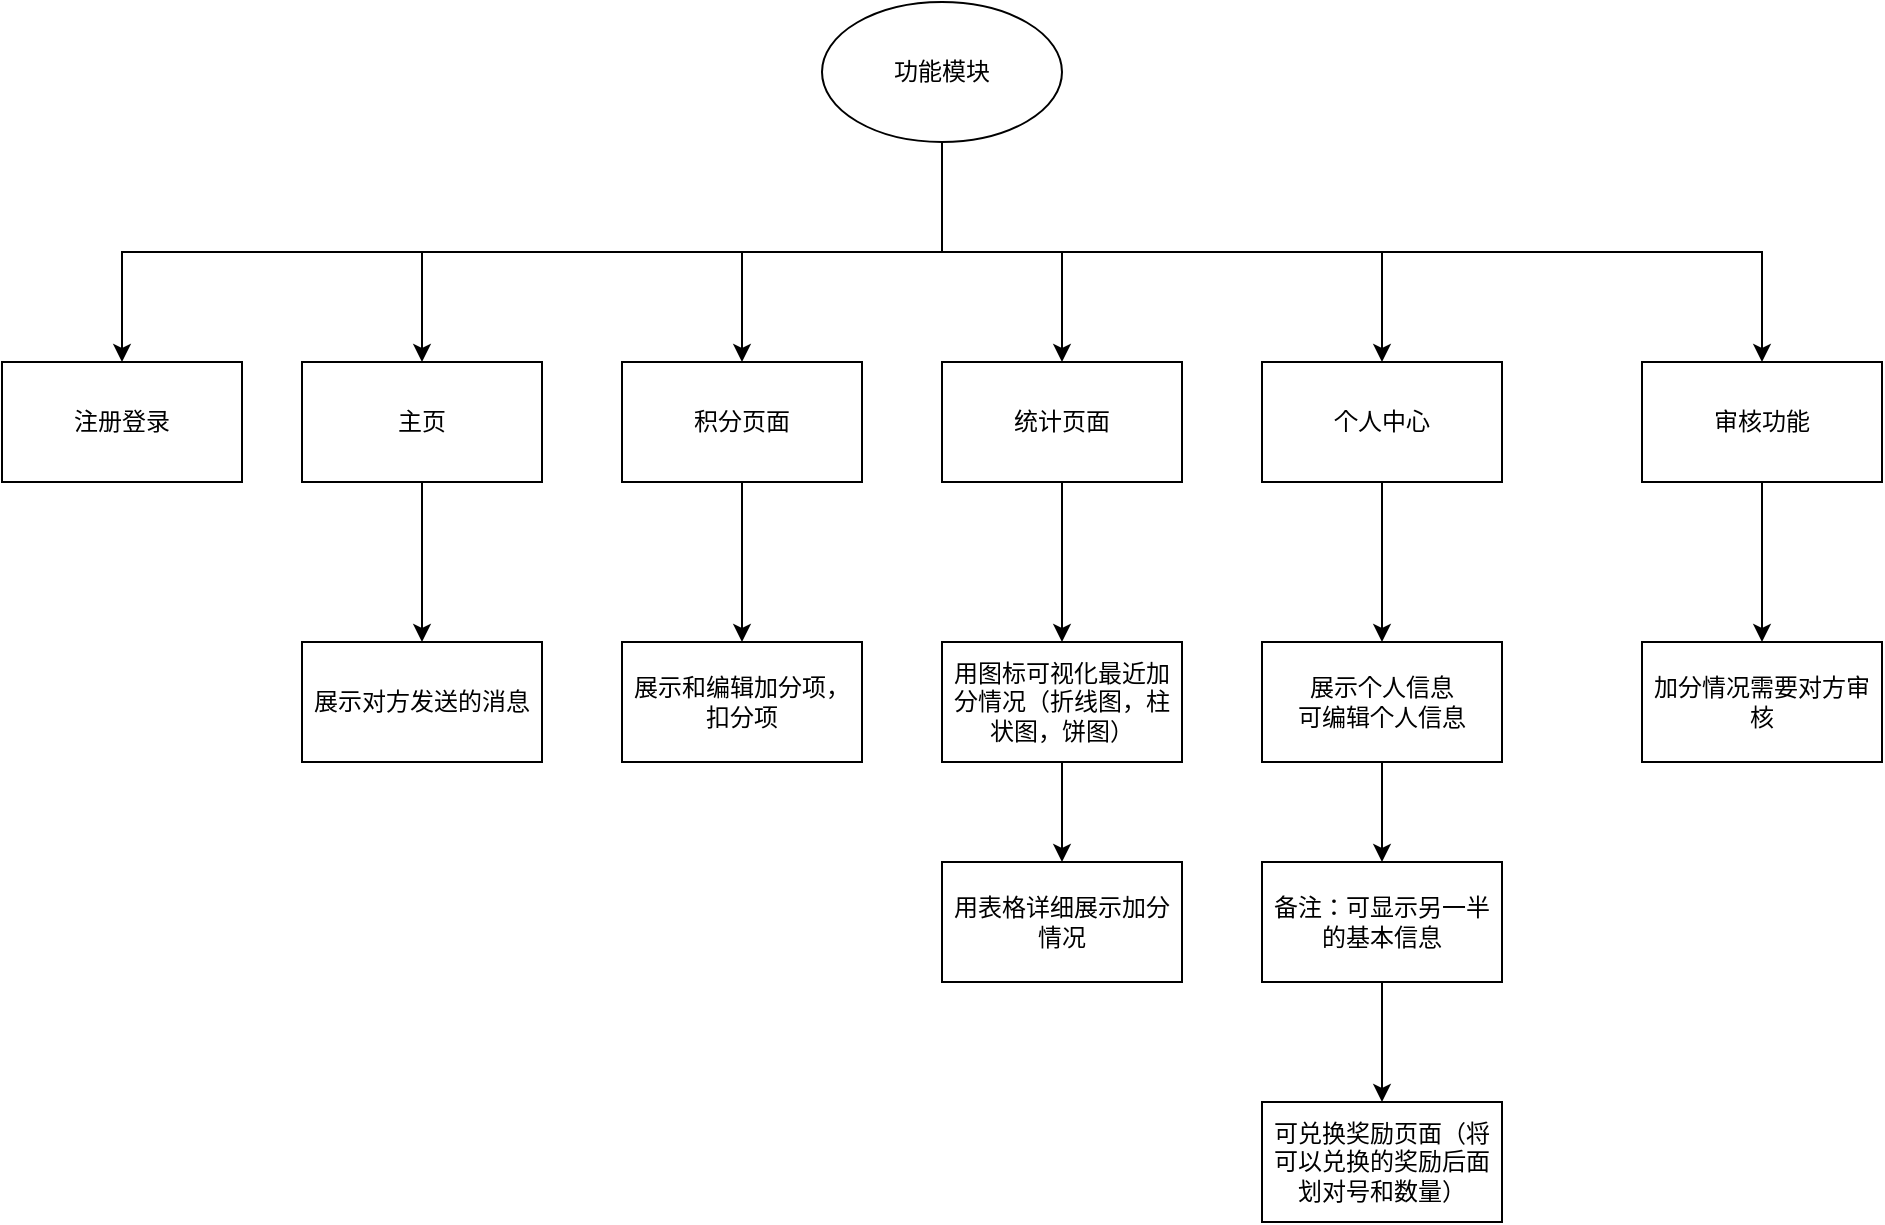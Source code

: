 <mxfile version="21.0.6" type="github">
  <diagram name="第 1 页" id="R7W2ZGuYqJGWQBCo4g54">
    <mxGraphModel dx="894" dy="656" grid="1" gridSize="10" guides="1" tooltips="1" connect="1" arrows="1" fold="1" page="1" pageScale="1" pageWidth="1169" pageHeight="827" math="0" shadow="0">
      <root>
        <mxCell id="0" />
        <mxCell id="1" parent="0" />
        <mxCell id="o8IHLFmqZhL0qciKOvRH-6" style="edgeStyle=orthogonalEdgeStyle;rounded=0;orthogonalLoop=1;jettySize=auto;html=1;exitX=0.5;exitY=1;exitDx=0;exitDy=0;" parent="1" source="o8IHLFmqZhL0qciKOvRH-1" target="o8IHLFmqZhL0qciKOvRH-2" edge="1">
          <mxGeometry relative="1" as="geometry" />
        </mxCell>
        <mxCell id="o8IHLFmqZhL0qciKOvRH-9" style="edgeStyle=orthogonalEdgeStyle;rounded=0;orthogonalLoop=1;jettySize=auto;html=1;exitX=0.5;exitY=1;exitDx=0;exitDy=0;" parent="1" source="o8IHLFmqZhL0qciKOvRH-1" target="o8IHLFmqZhL0qciKOvRH-3" edge="1">
          <mxGeometry relative="1" as="geometry" />
        </mxCell>
        <mxCell id="o8IHLFmqZhL0qciKOvRH-10" style="edgeStyle=orthogonalEdgeStyle;rounded=0;orthogonalLoop=1;jettySize=auto;html=1;exitX=0.5;exitY=1;exitDx=0;exitDy=0;" parent="1" source="o8IHLFmqZhL0qciKOvRH-1" target="o8IHLFmqZhL0qciKOvRH-4" edge="1">
          <mxGeometry relative="1" as="geometry" />
        </mxCell>
        <mxCell id="o8IHLFmqZhL0qciKOvRH-11" style="edgeStyle=orthogonalEdgeStyle;rounded=0;orthogonalLoop=1;jettySize=auto;html=1;exitX=0.5;exitY=1;exitDx=0;exitDy=0;" parent="1" source="o8IHLFmqZhL0qciKOvRH-1" target="o8IHLFmqZhL0qciKOvRH-5" edge="1">
          <mxGeometry relative="1" as="geometry" />
        </mxCell>
        <mxCell id="o8IHLFmqZhL0qciKOvRH-13" style="edgeStyle=orthogonalEdgeStyle;rounded=0;orthogonalLoop=1;jettySize=auto;html=1;exitX=0.5;exitY=1;exitDx=0;exitDy=0;" parent="1" source="o8IHLFmqZhL0qciKOvRH-1" target="o8IHLFmqZhL0qciKOvRH-12" edge="1">
          <mxGeometry relative="1" as="geometry" />
        </mxCell>
        <mxCell id="o8IHLFmqZhL0qciKOvRH-23" style="edgeStyle=orthogonalEdgeStyle;rounded=0;orthogonalLoop=1;jettySize=auto;html=1;exitX=0.5;exitY=1;exitDx=0;exitDy=0;" parent="1" source="o8IHLFmqZhL0qciKOvRH-1" target="o8IHLFmqZhL0qciKOvRH-22" edge="1">
          <mxGeometry relative="1" as="geometry" />
        </mxCell>
        <mxCell id="o8IHLFmqZhL0qciKOvRH-1" value="功能模块" style="ellipse;whiteSpace=wrap;html=1;" parent="1" vertex="1">
          <mxGeometry x="440" y="60" width="120" height="70" as="geometry" />
        </mxCell>
        <mxCell id="o8IHLFmqZhL0qciKOvRH-2" value="注册登录" style="rounded=0;whiteSpace=wrap;html=1;" parent="1" vertex="1">
          <mxGeometry x="30" y="240" width="120" height="60" as="geometry" />
        </mxCell>
        <mxCell id="o8IHLFmqZhL0qciKOvRH-27" value="" style="edgeStyle=orthogonalEdgeStyle;rounded=0;orthogonalLoop=1;jettySize=auto;html=1;" parent="1" source="o8IHLFmqZhL0qciKOvRH-3" target="o8IHLFmqZhL0qciKOvRH-26" edge="1">
          <mxGeometry relative="1" as="geometry" />
        </mxCell>
        <mxCell id="o8IHLFmqZhL0qciKOvRH-3" value="积分页面" style="rounded=0;whiteSpace=wrap;html=1;" parent="1" vertex="1">
          <mxGeometry x="340" y="240" width="120" height="60" as="geometry" />
        </mxCell>
        <mxCell id="o8IHLFmqZhL0qciKOvRH-19" value="" style="edgeStyle=orthogonalEdgeStyle;rounded=0;orthogonalLoop=1;jettySize=auto;html=1;" parent="1" source="o8IHLFmqZhL0qciKOvRH-4" target="o8IHLFmqZhL0qciKOvRH-18" edge="1">
          <mxGeometry relative="1" as="geometry" />
        </mxCell>
        <mxCell id="o8IHLFmqZhL0qciKOvRH-4" value="统计页面" style="rounded=0;whiteSpace=wrap;html=1;" parent="1" vertex="1">
          <mxGeometry x="500" y="240" width="120" height="60" as="geometry" />
        </mxCell>
        <mxCell id="o8IHLFmqZhL0qciKOvRH-15" value="" style="edgeStyle=orthogonalEdgeStyle;rounded=0;orthogonalLoop=1;jettySize=auto;html=1;" parent="1" source="o8IHLFmqZhL0qciKOvRH-5" target="o8IHLFmqZhL0qciKOvRH-14" edge="1">
          <mxGeometry relative="1" as="geometry" />
        </mxCell>
        <mxCell id="o8IHLFmqZhL0qciKOvRH-5" value="个人中心" style="rounded=0;whiteSpace=wrap;html=1;" parent="1" vertex="1">
          <mxGeometry x="660" y="240" width="120" height="60" as="geometry" />
        </mxCell>
        <mxCell id="o8IHLFmqZhL0qciKOvRH-31" value="" style="edgeStyle=orthogonalEdgeStyle;rounded=0;orthogonalLoop=1;jettySize=auto;html=1;" parent="1" source="o8IHLFmqZhL0qciKOvRH-12" target="o8IHLFmqZhL0qciKOvRH-30" edge="1">
          <mxGeometry relative="1" as="geometry" />
        </mxCell>
        <mxCell id="o8IHLFmqZhL0qciKOvRH-12" value="主页" style="rounded=0;whiteSpace=wrap;html=1;" parent="1" vertex="1">
          <mxGeometry x="180" y="240" width="120" height="60" as="geometry" />
        </mxCell>
        <mxCell id="o8IHLFmqZhL0qciKOvRH-17" value="" style="edgeStyle=orthogonalEdgeStyle;rounded=0;orthogonalLoop=1;jettySize=auto;html=1;" parent="1" source="o8IHLFmqZhL0qciKOvRH-14" target="o8IHLFmqZhL0qciKOvRH-16" edge="1">
          <mxGeometry relative="1" as="geometry" />
        </mxCell>
        <mxCell id="o8IHLFmqZhL0qciKOvRH-14" value="展示个人信息&lt;br&gt;可编辑个人信息" style="rounded=0;whiteSpace=wrap;html=1;" parent="1" vertex="1">
          <mxGeometry x="660" y="380" width="120" height="60" as="geometry" />
        </mxCell>
        <mxCell id="o8IHLFmqZhL0qciKOvRH-33" value="" style="edgeStyle=orthogonalEdgeStyle;rounded=0;orthogonalLoop=1;jettySize=auto;html=1;" parent="1" source="o8IHLFmqZhL0qciKOvRH-16" target="o8IHLFmqZhL0qciKOvRH-32" edge="1">
          <mxGeometry relative="1" as="geometry" />
        </mxCell>
        <mxCell id="o8IHLFmqZhL0qciKOvRH-16" value="备注：可显示另一半的基本信息" style="whiteSpace=wrap;html=1;rounded=0;" parent="1" vertex="1">
          <mxGeometry x="660" y="490" width="120" height="60" as="geometry" />
        </mxCell>
        <mxCell id="o8IHLFmqZhL0qciKOvRH-21" value="" style="edgeStyle=orthogonalEdgeStyle;rounded=0;orthogonalLoop=1;jettySize=auto;html=1;" parent="1" source="o8IHLFmqZhL0qciKOvRH-18" target="o8IHLFmqZhL0qciKOvRH-20" edge="1">
          <mxGeometry relative="1" as="geometry" />
        </mxCell>
        <mxCell id="o8IHLFmqZhL0qciKOvRH-18" value="用图标可视化最近加分情况（折线图，柱状图，饼图）" style="rounded=0;whiteSpace=wrap;html=1;" parent="1" vertex="1">
          <mxGeometry x="500" y="380" width="120" height="60" as="geometry" />
        </mxCell>
        <mxCell id="o8IHLFmqZhL0qciKOvRH-20" value="用表格详细展示加分情况" style="whiteSpace=wrap;html=1;rounded=0;" parent="1" vertex="1">
          <mxGeometry x="500" y="490" width="120" height="60" as="geometry" />
        </mxCell>
        <mxCell id="o8IHLFmqZhL0qciKOvRH-25" value="" style="edgeStyle=orthogonalEdgeStyle;rounded=0;orthogonalLoop=1;jettySize=auto;html=1;" parent="1" source="o8IHLFmqZhL0qciKOvRH-22" target="o8IHLFmqZhL0qciKOvRH-24" edge="1">
          <mxGeometry relative="1" as="geometry" />
        </mxCell>
        <mxCell id="o8IHLFmqZhL0qciKOvRH-22" value="审核功能" style="ellipse;whiteSpace=wrap;html=1;shape=label;perimeter=rectanglePerimeter;rounded=0;" parent="1" vertex="1">
          <mxGeometry x="850" y="240" width="120" height="60" as="geometry" />
        </mxCell>
        <mxCell id="o8IHLFmqZhL0qciKOvRH-24" value="加分情况需要对方审核" style="whiteSpace=wrap;html=1;rounded=0;" parent="1" vertex="1">
          <mxGeometry x="850" y="380" width="120" height="60" as="geometry" />
        </mxCell>
        <mxCell id="o8IHLFmqZhL0qciKOvRH-26" value="展示和编辑加分项，扣分项" style="whiteSpace=wrap;html=1;rounded=0;" parent="1" vertex="1">
          <mxGeometry x="340" y="380" width="120" height="60" as="geometry" />
        </mxCell>
        <mxCell id="o8IHLFmqZhL0qciKOvRH-30" value="展示对方发送的消息" style="whiteSpace=wrap;html=1;rounded=0;" parent="1" vertex="1">
          <mxGeometry x="180" y="380" width="120" height="60" as="geometry" />
        </mxCell>
        <mxCell id="o8IHLFmqZhL0qciKOvRH-32" value="可兑换奖励页面（将可以兑换的奖励后面划对号和数量）" style="whiteSpace=wrap;html=1;rounded=0;" parent="1" vertex="1">
          <mxGeometry x="660" y="610" width="120" height="60" as="geometry" />
        </mxCell>
      </root>
    </mxGraphModel>
  </diagram>
</mxfile>
